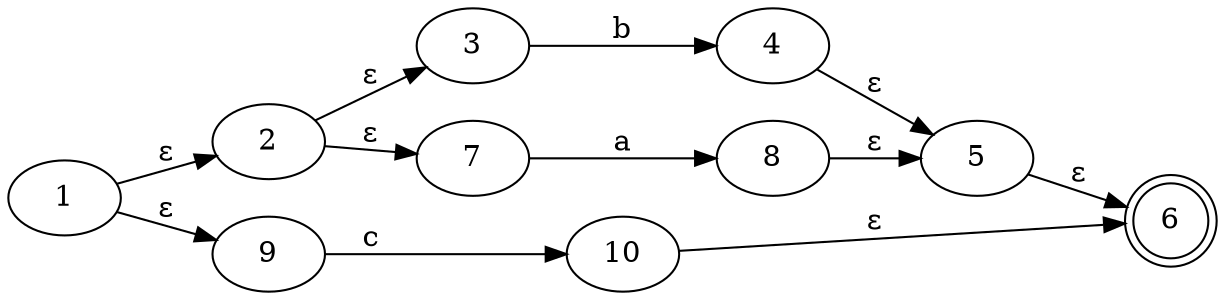 digraph "a|b|cNFA" {
	rankdir=LR
	1 [label=1]
	1 -> 2 [label="ε"]
	1 -> 9 [label="ε"]
	2 [label=2]
	2 -> 3 [label="ε"]
	2 -> 7 [label="ε"]
	3 [label=3]
	3 -> 4 [label=b]
	4 [label=4]
	4 -> 5 [label="ε"]
	5 [label=5]
	5 -> 6 [label="ε"]
	6 [label=6 shape=doublecircle]
	7 [label=7]
	7 -> 8 [label=a]
	8 [label=8]
	8 -> 5 [label="ε"]
	9 [label=9]
	9 -> 10 [label=c]
	10 [label=10]
	10 -> 6 [label="ε"]
}
